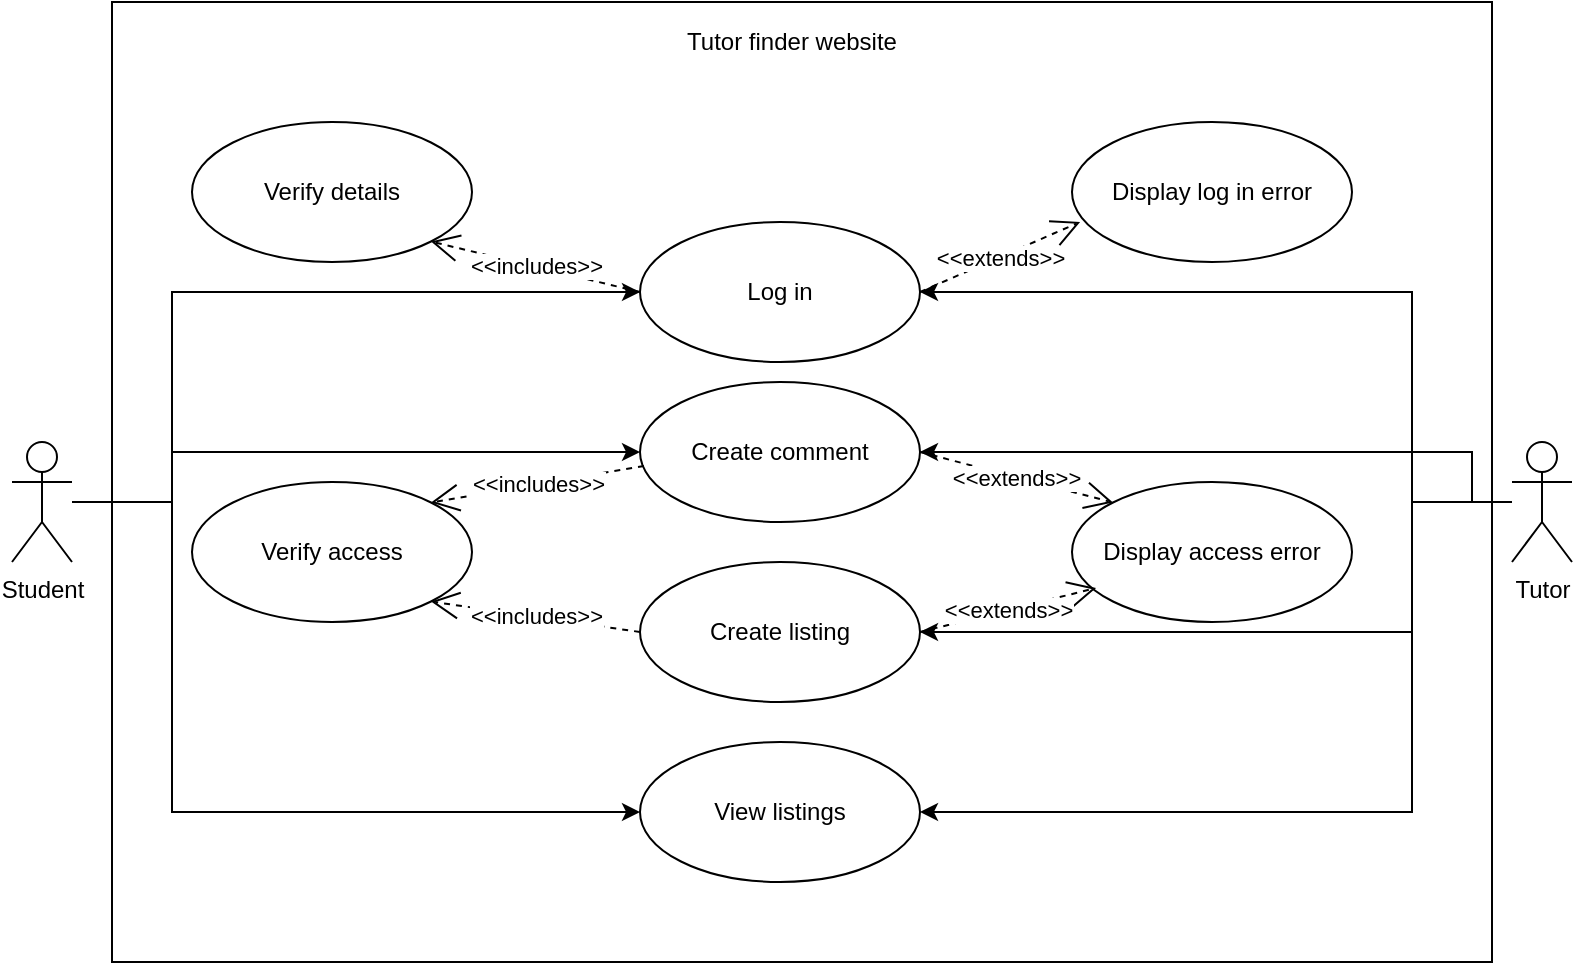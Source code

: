<mxfile version="13.10.2" type="github">
  <diagram id="MjqplnApvSK7-drMjaEl" name="Page-1">
    <mxGraphModel dx="1749" dy="998" grid="1" gridSize="10" guides="1" tooltips="1" connect="1" arrows="1" fold="1" page="1" pageScale="1" pageWidth="827" pageHeight="1169" math="0" shadow="0">
      <root>
        <mxCell id="0" />
        <mxCell id="1" parent="0" />
        <mxCell id="2D6x35aXCJSaVkkbu39R-9" value="" style="html=1;" vertex="1" parent="1">
          <mxGeometry x="80" y="40" width="690" height="480" as="geometry" />
        </mxCell>
        <mxCell id="2D6x35aXCJSaVkkbu39R-33" style="edgeStyle=orthogonalEdgeStyle;rounded=0;orthogonalLoop=1;jettySize=auto;html=1;entryX=0;entryY=0.5;entryDx=0;entryDy=0;" edge="1" parent="1" source="2D6x35aXCJSaVkkbu39R-1" target="2D6x35aXCJSaVkkbu39R-8">
          <mxGeometry relative="1" as="geometry">
            <Array as="points">
              <mxPoint x="110" y="290" />
              <mxPoint x="110" y="185" />
            </Array>
          </mxGeometry>
        </mxCell>
        <mxCell id="2D6x35aXCJSaVkkbu39R-34" style="edgeStyle=orthogonalEdgeStyle;rounded=0;orthogonalLoop=1;jettySize=auto;html=1;entryX=0;entryY=0.5;entryDx=0;entryDy=0;" edge="1" parent="1" source="2D6x35aXCJSaVkkbu39R-1" target="2D6x35aXCJSaVkkbu39R-12">
          <mxGeometry relative="1" as="geometry">
            <Array as="points">
              <mxPoint x="110" y="290" />
              <mxPoint x="110" y="265" />
            </Array>
          </mxGeometry>
        </mxCell>
        <mxCell id="2D6x35aXCJSaVkkbu39R-35" style="edgeStyle=orthogonalEdgeStyle;rounded=0;orthogonalLoop=1;jettySize=auto;html=1;entryX=0;entryY=0.5;entryDx=0;entryDy=0;" edge="1" parent="1" source="2D6x35aXCJSaVkkbu39R-1" target="2D6x35aXCJSaVkkbu39R-26">
          <mxGeometry relative="1" as="geometry">
            <Array as="points">
              <mxPoint x="110" y="290" />
              <mxPoint x="110" y="445" />
            </Array>
          </mxGeometry>
        </mxCell>
        <mxCell id="2D6x35aXCJSaVkkbu39R-1" value="Student" style="shape=umlActor;verticalLabelPosition=bottom;verticalAlign=top;html=1;" vertex="1" parent="1">
          <mxGeometry x="30" y="260" width="30" height="60" as="geometry" />
        </mxCell>
        <mxCell id="2D6x35aXCJSaVkkbu39R-29" style="edgeStyle=orthogonalEdgeStyle;rounded=0;orthogonalLoop=1;jettySize=auto;html=1;entryX=1;entryY=0.5;entryDx=0;entryDy=0;" edge="1" parent="1" source="2D6x35aXCJSaVkkbu39R-5" target="2D6x35aXCJSaVkkbu39R-8">
          <mxGeometry relative="1" as="geometry">
            <Array as="points">
              <mxPoint x="730" y="290" />
              <mxPoint x="730" y="185" />
            </Array>
          </mxGeometry>
        </mxCell>
        <mxCell id="2D6x35aXCJSaVkkbu39R-30" style="edgeStyle=orthogonalEdgeStyle;rounded=0;orthogonalLoop=1;jettySize=auto;html=1;entryX=1;entryY=0.5;entryDx=0;entryDy=0;" edge="1" parent="1" source="2D6x35aXCJSaVkkbu39R-5" target="2D6x35aXCJSaVkkbu39R-13">
          <mxGeometry relative="1" as="geometry">
            <Array as="points">
              <mxPoint x="730" y="290" />
              <mxPoint x="730" y="355" />
            </Array>
          </mxGeometry>
        </mxCell>
        <mxCell id="2D6x35aXCJSaVkkbu39R-31" style="edgeStyle=orthogonalEdgeStyle;rounded=0;orthogonalLoop=1;jettySize=auto;html=1;entryX=1;entryY=0.5;entryDx=0;entryDy=0;" edge="1" parent="1" source="2D6x35aXCJSaVkkbu39R-5" target="2D6x35aXCJSaVkkbu39R-26">
          <mxGeometry relative="1" as="geometry">
            <Array as="points">
              <mxPoint x="730" y="290" />
              <mxPoint x="730" y="445" />
            </Array>
          </mxGeometry>
        </mxCell>
        <mxCell id="2D6x35aXCJSaVkkbu39R-37" style="edgeStyle=orthogonalEdgeStyle;rounded=0;orthogonalLoop=1;jettySize=auto;html=1;entryX=1;entryY=0.5;entryDx=0;entryDy=0;" edge="1" parent="1" target="2D6x35aXCJSaVkkbu39R-12">
          <mxGeometry relative="1" as="geometry">
            <mxPoint x="780" y="290" as="sourcePoint" />
            <Array as="points">
              <mxPoint x="760" y="290" />
              <mxPoint x="760" y="265" />
            </Array>
          </mxGeometry>
        </mxCell>
        <mxCell id="2D6x35aXCJSaVkkbu39R-5" value="Tutor" style="shape=umlActor;verticalLabelPosition=bottom;verticalAlign=top;html=1;" vertex="1" parent="1">
          <mxGeometry x="780" y="260" width="30" height="60" as="geometry" />
        </mxCell>
        <mxCell id="2D6x35aXCJSaVkkbu39R-8" value="Log in" style="ellipse;whiteSpace=wrap;html=1;" vertex="1" parent="1">
          <mxGeometry x="344" y="150" width="140" height="70" as="geometry" />
        </mxCell>
        <mxCell id="2D6x35aXCJSaVkkbu39R-11" value="Tutor finder website" style="text;html=1;strokeColor=none;fillColor=none;align=center;verticalAlign=middle;whiteSpace=wrap;rounded=0;" vertex="1" parent="1">
          <mxGeometry x="355" y="50" width="130" height="20" as="geometry" />
        </mxCell>
        <mxCell id="2D6x35aXCJSaVkkbu39R-12" value="Create comment" style="ellipse;whiteSpace=wrap;html=1;" vertex="1" parent="1">
          <mxGeometry x="344" y="230" width="140" height="70" as="geometry" />
        </mxCell>
        <mxCell id="2D6x35aXCJSaVkkbu39R-13" value="Create listing" style="ellipse;whiteSpace=wrap;html=1;" vertex="1" parent="1">
          <mxGeometry x="344" y="320" width="140" height="70" as="geometry" />
        </mxCell>
        <mxCell id="2D6x35aXCJSaVkkbu39R-15" value="Verify details" style="ellipse;whiteSpace=wrap;html=1;" vertex="1" parent="1">
          <mxGeometry x="120" y="100" width="140" height="70" as="geometry" />
        </mxCell>
        <mxCell id="2D6x35aXCJSaVkkbu39R-16" value="Display log in error" style="ellipse;whiteSpace=wrap;html=1;" vertex="1" parent="1">
          <mxGeometry x="560" y="100" width="140" height="70" as="geometry" />
        </mxCell>
        <mxCell id="2D6x35aXCJSaVkkbu39R-17" value="&amp;lt;&amp;lt;includes&amp;gt;&amp;gt;" style="endArrow=open;endSize=12;dashed=1;html=1;exitX=0;exitY=0.5;exitDx=0;exitDy=0;entryX=1;entryY=1;entryDx=0;entryDy=0;" edge="1" parent="1" source="2D6x35aXCJSaVkkbu39R-8" target="2D6x35aXCJSaVkkbu39R-15">
          <mxGeometry width="160" relative="1" as="geometry">
            <mxPoint x="290" y="130" as="sourcePoint" />
            <mxPoint x="450" y="130" as="targetPoint" />
          </mxGeometry>
        </mxCell>
        <mxCell id="2D6x35aXCJSaVkkbu39R-18" value="&amp;lt;&amp;lt;extends&amp;gt;&amp;gt;" style="endArrow=open;endSize=12;dashed=1;html=1;entryX=0.029;entryY=0.714;entryDx=0;entryDy=0;exitX=1;exitY=0.5;exitDx=0;exitDy=0;entryPerimeter=0;" edge="1" parent="1" source="2D6x35aXCJSaVkkbu39R-8" target="2D6x35aXCJSaVkkbu39R-16">
          <mxGeometry width="160" relative="1" as="geometry">
            <mxPoint x="292.02" y="140.02" as="sourcePoint" />
            <mxPoint x="390" y="125" as="targetPoint" />
          </mxGeometry>
        </mxCell>
        <mxCell id="2D6x35aXCJSaVkkbu39R-20" value="Display access error" style="ellipse;whiteSpace=wrap;html=1;" vertex="1" parent="1">
          <mxGeometry x="560" y="280" width="140" height="70" as="geometry" />
        </mxCell>
        <mxCell id="2D6x35aXCJSaVkkbu39R-21" value="Verify access" style="ellipse;whiteSpace=wrap;html=1;" vertex="1" parent="1">
          <mxGeometry x="120" y="280" width="140" height="70" as="geometry" />
        </mxCell>
        <mxCell id="2D6x35aXCJSaVkkbu39R-22" value="&amp;lt;&amp;lt;includes&amp;gt;&amp;gt;" style="endArrow=open;endSize=12;dashed=1;html=1;exitX=0.014;exitY=0.6;exitDx=0;exitDy=0;exitPerimeter=0;entryX=1;entryY=0;entryDx=0;entryDy=0;" edge="1" parent="1" source="2D6x35aXCJSaVkkbu39R-12" target="2D6x35aXCJSaVkkbu39R-21">
          <mxGeometry width="160" relative="1" as="geometry">
            <mxPoint x="362.96" y="173.02" as="sourcePoint" />
            <mxPoint x="239.497" y="149.749" as="targetPoint" />
          </mxGeometry>
        </mxCell>
        <mxCell id="2D6x35aXCJSaVkkbu39R-23" value="&amp;lt;&amp;lt;includes&amp;gt;&amp;gt;" style="endArrow=open;endSize=12;dashed=1;html=1;exitX=0;exitY=0.5;exitDx=0;exitDy=0;entryX=1;entryY=1;entryDx=0;entryDy=0;" edge="1" parent="1" source="2D6x35aXCJSaVkkbu39R-13" target="2D6x35aXCJSaVkkbu39R-21">
          <mxGeometry width="160" relative="1" as="geometry">
            <mxPoint x="372.96" y="183.02" as="sourcePoint" />
            <mxPoint x="249.497" y="159.749" as="targetPoint" />
          </mxGeometry>
        </mxCell>
        <mxCell id="2D6x35aXCJSaVkkbu39R-24" value="&amp;lt;&amp;lt;extends&amp;gt;&amp;gt;" style="endArrow=open;endSize=12;dashed=1;html=1;entryX=0;entryY=0;entryDx=0;entryDy=0;exitX=1;exitY=0.5;exitDx=0;exitDy=0;" edge="1" parent="1" source="2D6x35aXCJSaVkkbu39R-12" target="2D6x35aXCJSaVkkbu39R-20">
          <mxGeometry width="160" relative="1" as="geometry">
            <mxPoint x="473.497" y="170.251" as="sourcePoint" />
            <mxPoint x="550" y="135" as="targetPoint" />
          </mxGeometry>
        </mxCell>
        <mxCell id="2D6x35aXCJSaVkkbu39R-25" value="&amp;lt;&amp;lt;extends&amp;gt;&amp;gt;" style="endArrow=open;endSize=12;dashed=1;html=1;entryX=0.086;entryY=0.757;entryDx=0;entryDy=0;exitX=1;exitY=0.5;exitDx=0;exitDy=0;entryPerimeter=0;" edge="1" parent="1" source="2D6x35aXCJSaVkkbu39R-13" target="2D6x35aXCJSaVkkbu39R-20">
          <mxGeometry width="160" relative="1" as="geometry">
            <mxPoint x="483.497" y="180.251" as="sourcePoint" />
            <mxPoint x="560" y="145" as="targetPoint" />
          </mxGeometry>
        </mxCell>
        <mxCell id="2D6x35aXCJSaVkkbu39R-26" value="View listings" style="ellipse;whiteSpace=wrap;html=1;" vertex="1" parent="1">
          <mxGeometry x="344" y="410" width="140" height="70" as="geometry" />
        </mxCell>
      </root>
    </mxGraphModel>
  </diagram>
</mxfile>

